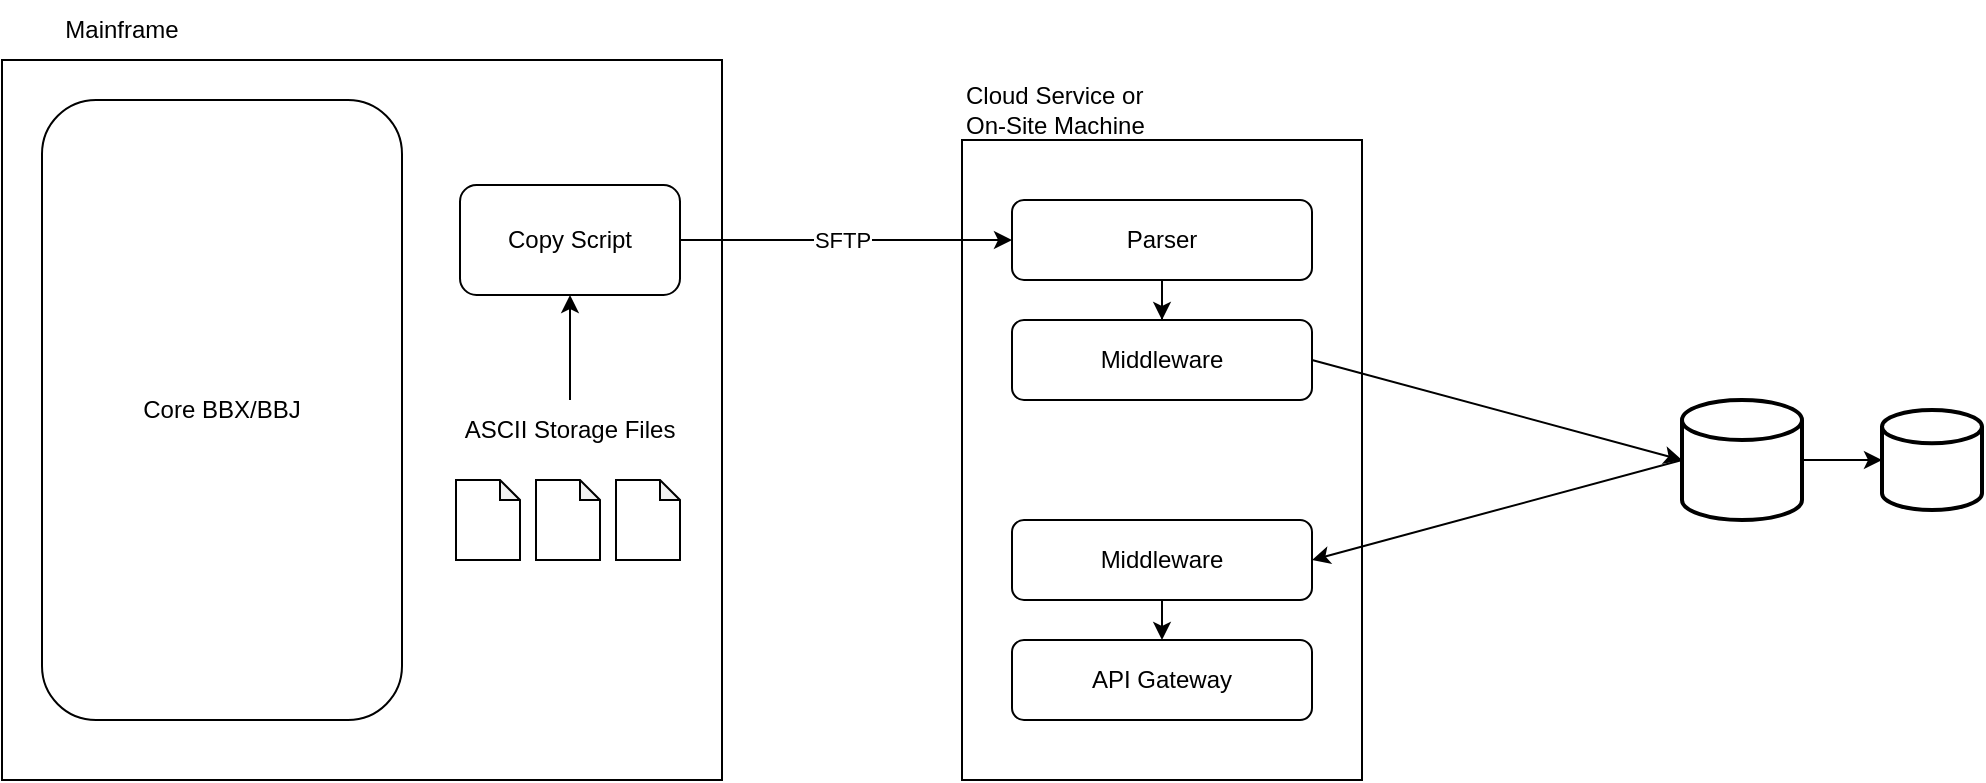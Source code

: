 <mxfile version="20.1.1" type="github">
  <diagram name="Page-1" id="8ce9d11a-91a2-4d17-14d8-a56ed91bf033">
    <mxGraphModel dx="1673" dy="834" grid="1" gridSize="10" guides="1" tooltips="1" connect="1" arrows="1" fold="1" page="1" pageScale="1" pageWidth="1100" pageHeight="850" background="none" math="0" shadow="0">
      <root>
        <mxCell id="0" />
        <mxCell id="1" parent="0" />
        <mxCell id="xjiSCAOGf7zOmXcM8PJk-1" value="" style="rounded=0;whiteSpace=wrap;html=1;" vertex="1" parent="1">
          <mxGeometry x="40" y="40" width="360" height="360" as="geometry" />
        </mxCell>
        <mxCell id="xjiSCAOGf7zOmXcM8PJk-2" value="" style="rounded=0;whiteSpace=wrap;html=1;" vertex="1" parent="1">
          <mxGeometry x="520" y="80" width="200" height="320" as="geometry" />
        </mxCell>
        <mxCell id="xjiSCAOGf7zOmXcM8PJk-5" value="" style="strokeWidth=2;html=1;shape=mxgraph.flowchart.database;whiteSpace=wrap;" vertex="1" parent="1">
          <mxGeometry x="980" y="215" width="50" height="50" as="geometry" />
        </mxCell>
        <mxCell id="xjiSCAOGf7zOmXcM8PJk-15" style="edgeStyle=orthogonalEdgeStyle;rounded=0;orthogonalLoop=1;jettySize=auto;html=1;exitX=1;exitY=0.5;exitDx=0;exitDy=0;exitPerimeter=0;" edge="1" parent="1" source="xjiSCAOGf7zOmXcM8PJk-6" target="xjiSCAOGf7zOmXcM8PJk-5">
          <mxGeometry relative="1" as="geometry" />
        </mxCell>
        <mxCell id="xjiSCAOGf7zOmXcM8PJk-6" value="" style="strokeWidth=2;html=1;shape=mxgraph.flowchart.database;whiteSpace=wrap;" vertex="1" parent="1">
          <mxGeometry x="880" y="210" width="60" height="60" as="geometry" />
        </mxCell>
        <mxCell id="xjiSCAOGf7zOmXcM8PJk-16" style="edgeStyle=orthogonalEdgeStyle;rounded=0;orthogonalLoop=1;jettySize=auto;html=1;exitX=0.5;exitY=1;exitDx=0;exitDy=0;" edge="1" parent="1" source="xjiSCAOGf7zOmXcM8PJk-9" target="xjiSCAOGf7zOmXcM8PJk-12">
          <mxGeometry relative="1" as="geometry" />
        </mxCell>
        <mxCell id="xjiSCAOGf7zOmXcM8PJk-9" value="Parser" style="rounded=1;whiteSpace=wrap;html=1;" vertex="1" parent="1">
          <mxGeometry x="545" y="110" width="150" height="40" as="geometry" />
        </mxCell>
        <mxCell id="xjiSCAOGf7zOmXcM8PJk-10" value="API Gateway" style="rounded=1;whiteSpace=wrap;html=1;" vertex="1" parent="1">
          <mxGeometry x="545" y="330" width="150" height="40" as="geometry" />
        </mxCell>
        <mxCell id="xjiSCAOGf7zOmXcM8PJk-11" value="Middleware" style="rounded=1;whiteSpace=wrap;html=1;" vertex="1" parent="1">
          <mxGeometry x="545" y="270" width="150" height="40" as="geometry" />
        </mxCell>
        <mxCell id="xjiSCAOGf7zOmXcM8PJk-12" value="Middleware" style="rounded=1;whiteSpace=wrap;html=1;" vertex="1" parent="1">
          <mxGeometry x="545" y="170" width="150" height="40" as="geometry" />
        </mxCell>
        <mxCell id="xjiSCAOGf7zOmXcM8PJk-17" value="" style="endArrow=classic;html=1;rounded=0;entryX=0.5;entryY=0;entryDx=0;entryDy=0;exitX=0.5;exitY=1;exitDx=0;exitDy=0;" edge="1" parent="1" source="xjiSCAOGf7zOmXcM8PJk-11" target="xjiSCAOGf7zOmXcM8PJk-10">
          <mxGeometry width="50" height="50" relative="1" as="geometry">
            <mxPoint x="600" y="300" as="sourcePoint" />
            <mxPoint x="650" y="250" as="targetPoint" />
          </mxGeometry>
        </mxCell>
        <mxCell id="xjiSCAOGf7zOmXcM8PJk-18" value="" style="endArrow=classic;html=1;rounded=0;entryX=0;entryY=0.5;entryDx=0;entryDy=0;entryPerimeter=0;exitX=1;exitY=0.5;exitDx=0;exitDy=0;" edge="1" parent="1" source="xjiSCAOGf7zOmXcM8PJk-12" target="xjiSCAOGf7zOmXcM8PJk-6">
          <mxGeometry width="50" height="50" relative="1" as="geometry">
            <mxPoint x="695" y="150" as="sourcePoint" />
            <mxPoint x="745" y="100" as="targetPoint" />
          </mxGeometry>
        </mxCell>
        <mxCell id="xjiSCAOGf7zOmXcM8PJk-19" value="" style="endArrow=classic;html=1;rounded=0;exitX=0;exitY=0.5;exitDx=0;exitDy=0;exitPerimeter=0;entryX=1;entryY=0.5;entryDx=0;entryDy=0;" edge="1" parent="1" source="xjiSCAOGf7zOmXcM8PJk-6" target="xjiSCAOGf7zOmXcM8PJk-11">
          <mxGeometry width="50" height="50" relative="1" as="geometry">
            <mxPoint x="780" y="275" as="sourcePoint" />
            <mxPoint x="830" y="225" as="targetPoint" />
          </mxGeometry>
        </mxCell>
        <mxCell id="xjiSCAOGf7zOmXcM8PJk-20" value="Core BBX/BBJ" style="rounded=1;whiteSpace=wrap;html=1;" vertex="1" parent="1">
          <mxGeometry x="60" y="60" width="180" height="310" as="geometry" />
        </mxCell>
        <mxCell id="xjiSCAOGf7zOmXcM8PJk-21" value="" style="shape=note;whiteSpace=wrap;html=1;backgroundOutline=1;darkOpacity=0.05;size=10;" vertex="1" parent="1">
          <mxGeometry x="307" y="250" width="32" height="40" as="geometry" />
        </mxCell>
        <mxCell id="xjiSCAOGf7zOmXcM8PJk-22" value="" style="shape=note;whiteSpace=wrap;html=1;backgroundOutline=1;darkOpacity=0.05;size=10;" vertex="1" parent="1">
          <mxGeometry x="347" y="250" width="32" height="40" as="geometry" />
        </mxCell>
        <mxCell id="xjiSCAOGf7zOmXcM8PJk-24" value="" style="shape=note;whiteSpace=wrap;html=1;backgroundOutline=1;darkOpacity=0.05;size=10;" vertex="1" parent="1">
          <mxGeometry x="267" y="250" width="32" height="40" as="geometry" />
        </mxCell>
        <mxCell id="xjiSCAOGf7zOmXcM8PJk-35" style="edgeStyle=orthogonalEdgeStyle;rounded=0;orthogonalLoop=1;jettySize=auto;html=1;exitX=0.5;exitY=0;exitDx=0;exitDy=0;entryX=0.5;entryY=1;entryDx=0;entryDy=0;" edge="1" parent="1" source="xjiSCAOGf7zOmXcM8PJk-25" target="xjiSCAOGf7zOmXcM8PJk-30">
          <mxGeometry relative="1" as="geometry" />
        </mxCell>
        <mxCell id="xjiSCAOGf7zOmXcM8PJk-25" value="ASCII Storage Files" style="text;html=1;strokeColor=none;fillColor=none;align=center;verticalAlign=middle;whiteSpace=wrap;rounded=0;" vertex="1" parent="1">
          <mxGeometry x="269" y="210" width="110" height="30" as="geometry" />
        </mxCell>
        <mxCell id="xjiSCAOGf7zOmXcM8PJk-26" value="Mainframe" style="text;html=1;strokeColor=none;fillColor=none;align=center;verticalAlign=middle;whiteSpace=wrap;rounded=0;" vertex="1" parent="1">
          <mxGeometry x="40" y="10" width="120" height="30" as="geometry" />
        </mxCell>
        <mxCell id="xjiSCAOGf7zOmXcM8PJk-28" value="Cloud Service or On-Site Machine" style="text;html=1;strokeColor=none;fillColor=none;align=left;verticalAlign=middle;whiteSpace=wrap;rounded=0;" vertex="1" parent="1">
          <mxGeometry x="520" y="50" width="110" height="30" as="geometry" />
        </mxCell>
        <mxCell id="xjiSCAOGf7zOmXcM8PJk-38" style="edgeStyle=orthogonalEdgeStyle;rounded=0;orthogonalLoop=1;jettySize=auto;html=1;exitX=1;exitY=0.5;exitDx=0;exitDy=0;entryX=0;entryY=0.5;entryDx=0;entryDy=0;" edge="1" parent="1" source="xjiSCAOGf7zOmXcM8PJk-30" target="xjiSCAOGf7zOmXcM8PJk-9">
          <mxGeometry relative="1" as="geometry" />
        </mxCell>
        <mxCell id="xjiSCAOGf7zOmXcM8PJk-39" value="SFTP" style="edgeLabel;html=1;align=center;verticalAlign=middle;resizable=0;points=[];" vertex="1" connectable="0" parent="xjiSCAOGf7zOmXcM8PJk-38">
          <mxGeometry x="-0.16" y="1" relative="1" as="geometry">
            <mxPoint x="11" y="1" as="offset" />
          </mxGeometry>
        </mxCell>
        <mxCell id="xjiSCAOGf7zOmXcM8PJk-30" value="Copy Script" style="rounded=1;whiteSpace=wrap;html=1;" vertex="1" parent="1">
          <mxGeometry x="269" y="102.5" width="110" height="55" as="geometry" />
        </mxCell>
      </root>
    </mxGraphModel>
  </diagram>
</mxfile>
